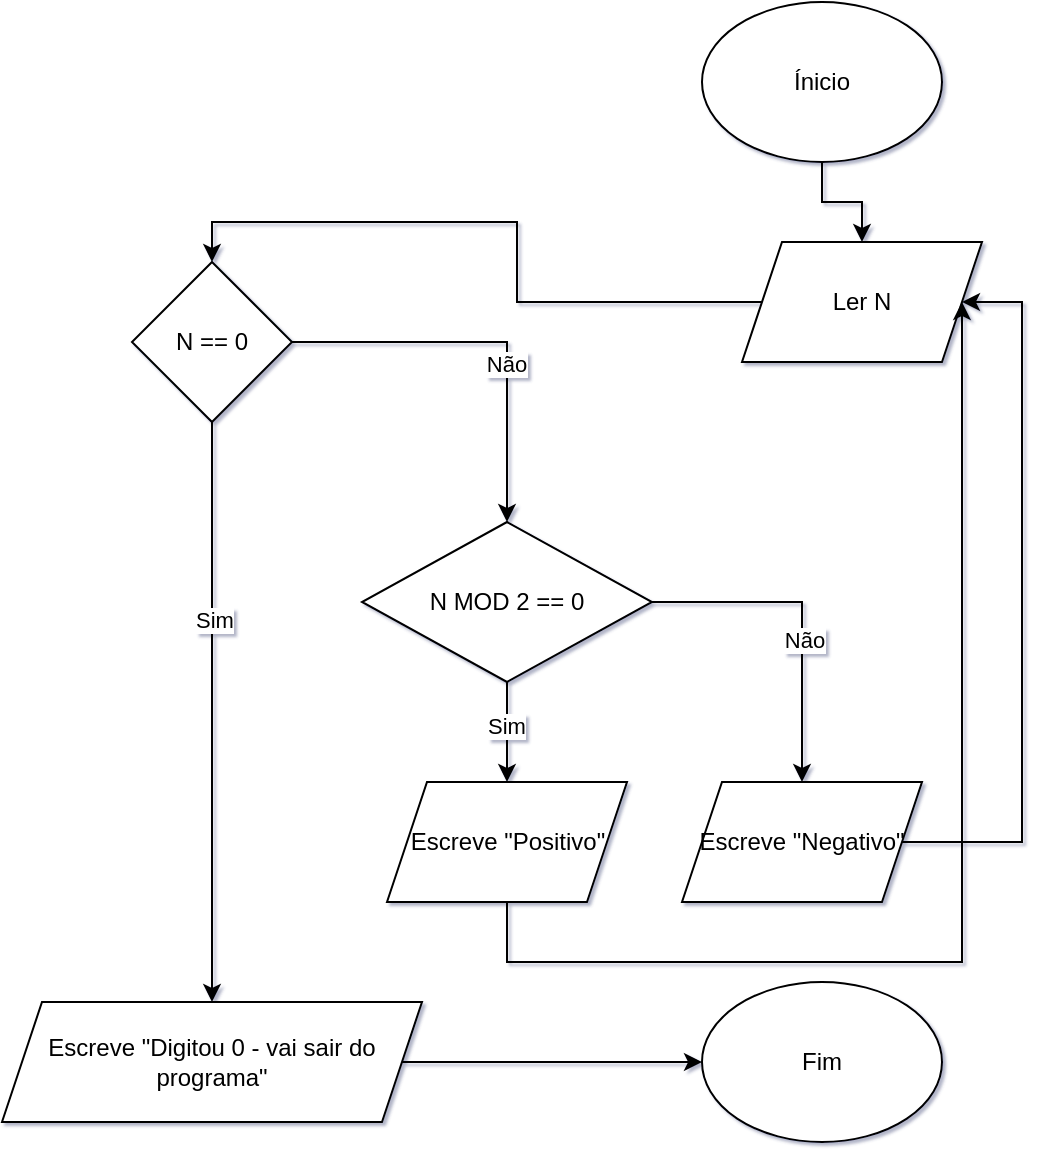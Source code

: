 <mxfile version="28.2.5">
  <diagram name="Página-1" id="PMPH5-otzZukVzc5Kqfm">
    <mxGraphModel dx="1418" dy="820" grid="1" gridSize="10" guides="1" tooltips="1" connect="1" arrows="1" fold="1" page="1" pageScale="1" pageWidth="827" pageHeight="1169" background="none" math="0" shadow="1">
      <root>
        <mxCell id="0" />
        <mxCell id="1" parent="0" />
        <mxCell id="xISmvaxkcb4zdAvDgfoo-30" style="edgeStyle=orthogonalEdgeStyle;rounded=0;orthogonalLoop=1;jettySize=auto;html=1;entryX=1;entryY=0.5;entryDx=0;entryDy=0;" parent="1" edge="1">
          <mxGeometry relative="1" as="geometry">
            <mxPoint x="620" y="584.5" as="targetPoint" />
            <Array as="points">
              <mxPoint x="790" y="680" />
              <mxPoint x="790" y="540" />
              <mxPoint x="620" y="540" />
            </Array>
          </mxGeometry>
        </mxCell>
        <mxCell id="8HOjiMNmma0HNzOe-CF8-1" value="Fim" style="ellipse;whiteSpace=wrap;html=1;" vertex="1" parent="1">
          <mxGeometry x="350" y="630" width="120" height="80" as="geometry" />
        </mxCell>
        <mxCell id="8HOjiMNmma0HNzOe-CF8-5" value="" style="edgeStyle=orthogonalEdgeStyle;rounded=0;orthogonalLoop=1;jettySize=auto;html=1;" edge="1" parent="1" source="8HOjiMNmma0HNzOe-CF8-2" target="8HOjiMNmma0HNzOe-CF8-3">
          <mxGeometry relative="1" as="geometry" />
        </mxCell>
        <mxCell id="8HOjiMNmma0HNzOe-CF8-2" value="Ínicio" style="ellipse;whiteSpace=wrap;html=1;" vertex="1" parent="1">
          <mxGeometry x="350" y="140" width="120" height="80" as="geometry" />
        </mxCell>
        <mxCell id="8HOjiMNmma0HNzOe-CF8-21" style="edgeStyle=orthogonalEdgeStyle;rounded=0;orthogonalLoop=1;jettySize=auto;html=1;entryX=0.5;entryY=0;entryDx=0;entryDy=0;" edge="1" parent="1" source="8HOjiMNmma0HNzOe-CF8-3" target="8HOjiMNmma0HNzOe-CF8-9">
          <mxGeometry relative="1" as="geometry" />
        </mxCell>
        <mxCell id="8HOjiMNmma0HNzOe-CF8-3" value="Ler N" style="shape=parallelogram;perimeter=parallelogramPerimeter;whiteSpace=wrap;html=1;fixedSize=1;" vertex="1" parent="1">
          <mxGeometry x="370" y="260" width="120" height="60" as="geometry" />
        </mxCell>
        <mxCell id="8HOjiMNmma0HNzOe-CF8-7" value="" style="edgeStyle=orthogonalEdgeStyle;rounded=0;orthogonalLoop=1;jettySize=auto;html=1;" edge="1" parent="1" source="8HOjiMNmma0HNzOe-CF8-6" target="8HOjiMNmma0HNzOe-CF8-1">
          <mxGeometry relative="1" as="geometry" />
        </mxCell>
        <mxCell id="8HOjiMNmma0HNzOe-CF8-6" value="Escreve &quot;Digitou 0 - vai sair do programa&quot;" style="shape=parallelogram;perimeter=parallelogramPerimeter;whiteSpace=wrap;html=1;fixedSize=1;" vertex="1" parent="1">
          <mxGeometry y="640" width="210" height="60" as="geometry" />
        </mxCell>
        <mxCell id="8HOjiMNmma0HNzOe-CF8-10" value="" style="edgeStyle=orthogonalEdgeStyle;rounded=0;orthogonalLoop=1;jettySize=auto;html=1;" edge="1" parent="1" source="8HOjiMNmma0HNzOe-CF8-9" target="8HOjiMNmma0HNzOe-CF8-6">
          <mxGeometry relative="1" as="geometry" />
        </mxCell>
        <mxCell id="8HOjiMNmma0HNzOe-CF8-11" value="Sim" style="edgeLabel;html=1;align=center;verticalAlign=middle;resizable=0;points=[];" vertex="1" connectable="0" parent="8HOjiMNmma0HNzOe-CF8-10">
          <mxGeometry x="-0.32" y="1" relative="1" as="geometry">
            <mxPoint as="offset" />
          </mxGeometry>
        </mxCell>
        <mxCell id="8HOjiMNmma0HNzOe-CF8-13" value="" style="edgeStyle=orthogonalEdgeStyle;rounded=0;orthogonalLoop=1;jettySize=auto;html=1;" edge="1" parent="1" source="8HOjiMNmma0HNzOe-CF8-9" target="8HOjiMNmma0HNzOe-CF8-12">
          <mxGeometry relative="1" as="geometry" />
        </mxCell>
        <mxCell id="8HOjiMNmma0HNzOe-CF8-22" value="Não" style="edgeLabel;html=1;align=center;verticalAlign=middle;resizable=0;points=[];" vertex="1" connectable="0" parent="8HOjiMNmma0HNzOe-CF8-13">
          <mxGeometry x="0.2" y="-1" relative="1" as="geometry">
            <mxPoint as="offset" />
          </mxGeometry>
        </mxCell>
        <mxCell id="8HOjiMNmma0HNzOe-CF8-9" value="N == 0" style="rhombus;whiteSpace=wrap;html=1;" vertex="1" parent="1">
          <mxGeometry x="65" y="270" width="80" height="80" as="geometry" />
        </mxCell>
        <mxCell id="8HOjiMNmma0HNzOe-CF8-15" value="" style="edgeStyle=orthogonalEdgeStyle;rounded=0;orthogonalLoop=1;jettySize=auto;html=1;" edge="1" parent="1" source="8HOjiMNmma0HNzOe-CF8-12" target="8HOjiMNmma0HNzOe-CF8-14">
          <mxGeometry relative="1" as="geometry" />
        </mxCell>
        <mxCell id="8HOjiMNmma0HNzOe-CF8-18" value="Sim" style="edgeLabel;html=1;align=center;verticalAlign=middle;resizable=0;points=[];" vertex="1" connectable="0" parent="8HOjiMNmma0HNzOe-CF8-15">
          <mxGeometry x="-0.15" y="-1" relative="1" as="geometry">
            <mxPoint as="offset" />
          </mxGeometry>
        </mxCell>
        <mxCell id="8HOjiMNmma0HNzOe-CF8-17" value="" style="edgeStyle=orthogonalEdgeStyle;rounded=0;orthogonalLoop=1;jettySize=auto;html=1;" edge="1" parent="1" source="8HOjiMNmma0HNzOe-CF8-12" target="8HOjiMNmma0HNzOe-CF8-16">
          <mxGeometry relative="1" as="geometry" />
        </mxCell>
        <mxCell id="8HOjiMNmma0HNzOe-CF8-19" value="Não" style="edgeLabel;html=1;align=center;verticalAlign=middle;resizable=0;points=[];" vertex="1" connectable="0" parent="8HOjiMNmma0HNzOe-CF8-17">
          <mxGeometry x="0.132" y="1" relative="1" as="geometry">
            <mxPoint as="offset" />
          </mxGeometry>
        </mxCell>
        <mxCell id="8HOjiMNmma0HNzOe-CF8-12" value="N MOD 2 == 0" style="rhombus;whiteSpace=wrap;html=1;" vertex="1" parent="1">
          <mxGeometry x="180" y="400" width="145" height="80" as="geometry" />
        </mxCell>
        <mxCell id="8HOjiMNmma0HNzOe-CF8-23" style="edgeStyle=orthogonalEdgeStyle;rounded=0;orthogonalLoop=1;jettySize=auto;html=1;entryX=1;entryY=0.5;entryDx=0;entryDy=0;" edge="1" parent="1" source="8HOjiMNmma0HNzOe-CF8-14" target="8HOjiMNmma0HNzOe-CF8-3">
          <mxGeometry relative="1" as="geometry">
            <Array as="points">
              <mxPoint x="253" y="620" />
              <mxPoint x="480" y="620" />
            </Array>
          </mxGeometry>
        </mxCell>
        <mxCell id="8HOjiMNmma0HNzOe-CF8-14" value="Escreve &quot;Positivo&quot;" style="shape=parallelogram;perimeter=parallelogramPerimeter;whiteSpace=wrap;html=1;fixedSize=1;" vertex="1" parent="1">
          <mxGeometry x="192.5" y="530" width="120" height="60" as="geometry" />
        </mxCell>
        <mxCell id="8HOjiMNmma0HNzOe-CF8-24" style="edgeStyle=orthogonalEdgeStyle;rounded=0;orthogonalLoop=1;jettySize=auto;html=1;" edge="1" parent="1" source="8HOjiMNmma0HNzOe-CF8-16" target="8HOjiMNmma0HNzOe-CF8-3">
          <mxGeometry relative="1" as="geometry">
            <Array as="points">
              <mxPoint x="510" y="560" />
              <mxPoint x="510" y="290" />
            </Array>
          </mxGeometry>
        </mxCell>
        <mxCell id="8HOjiMNmma0HNzOe-CF8-16" value="Escreve &quot;Negativo&quot;" style="shape=parallelogram;perimeter=parallelogramPerimeter;whiteSpace=wrap;html=1;fixedSize=1;" vertex="1" parent="1">
          <mxGeometry x="340" y="530" width="120" height="60" as="geometry" />
        </mxCell>
      </root>
    </mxGraphModel>
  </diagram>
</mxfile>
